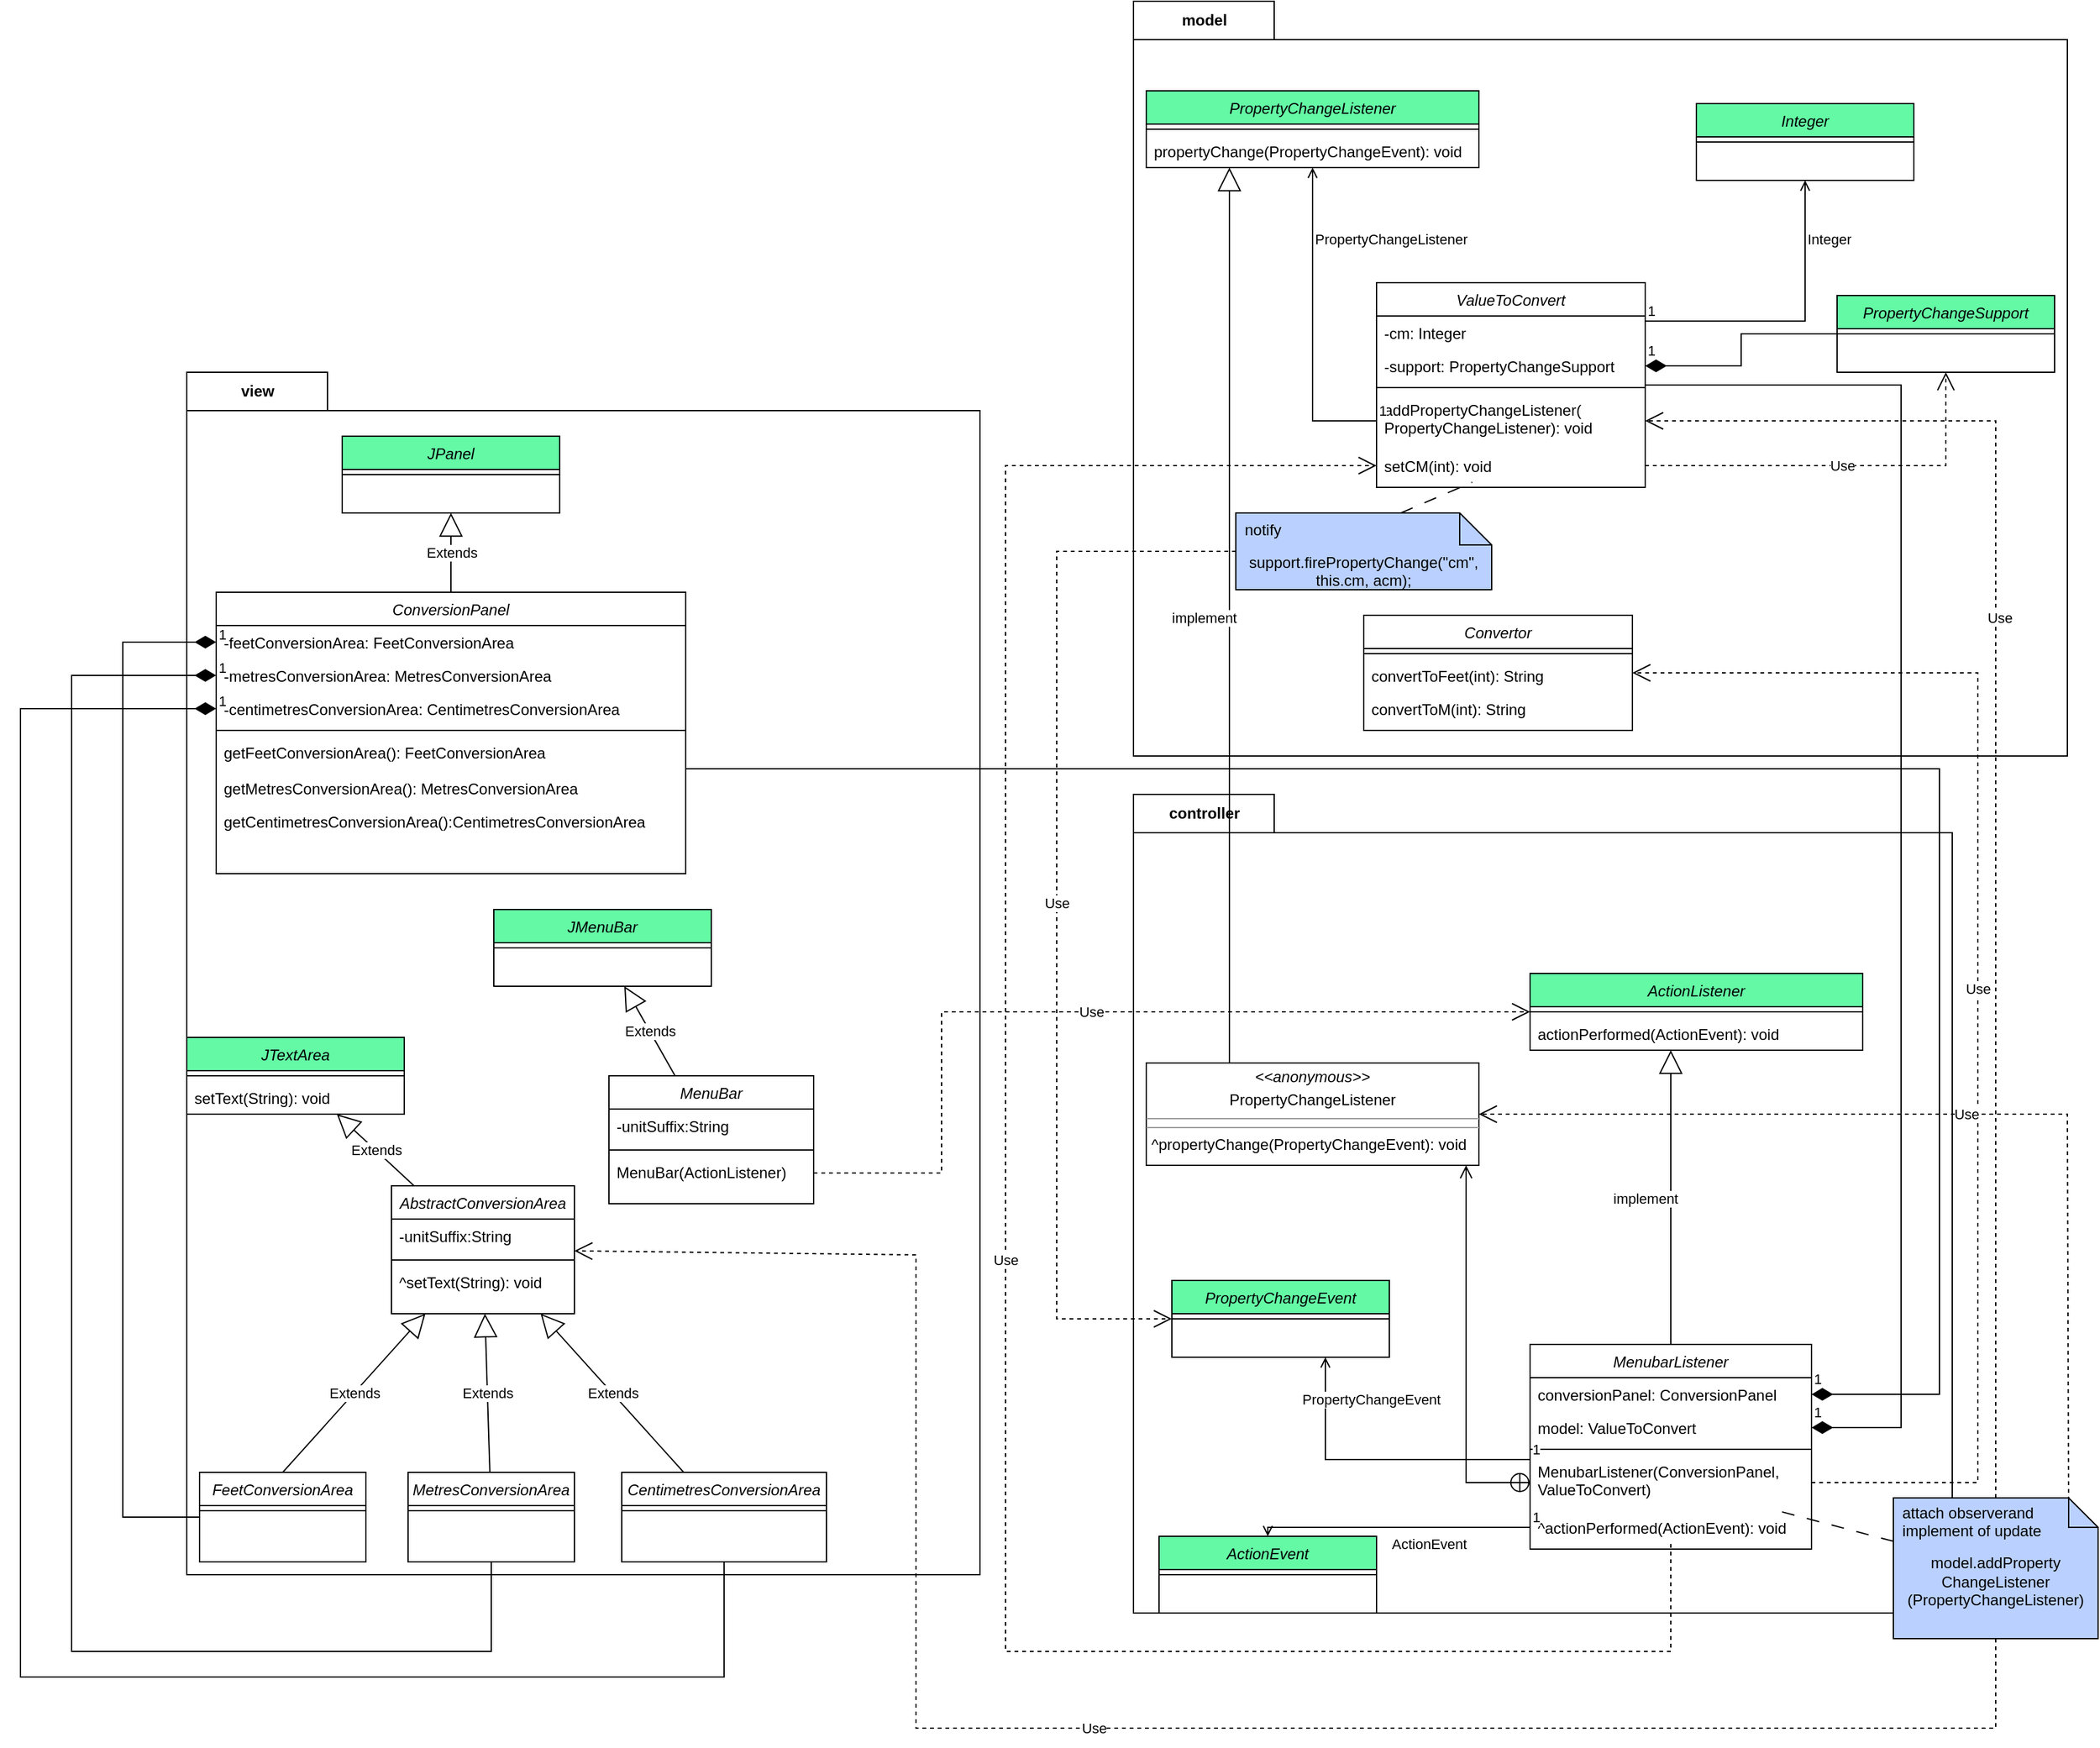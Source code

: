 <mxfile version="15.7.0" type="device"><diagram id="C5RBs43oDa-KdzZeNtuy" name="Page-1"><mxGraphModel dx="2476" dy="1620" grid="1" gridSize="10" guides="1" tooltips="1" connect="1" arrows="1" fold="1" page="1" pageScale="1" pageWidth="827" pageHeight="1169" math="0" shadow="0"><root><mxCell id="WIyWlLk6GJQsqaUBKTNV-0"/><mxCell id="WIyWlLk6GJQsqaUBKTNV-1" parent="WIyWlLk6GJQsqaUBKTNV-0"/><mxCell id="kooswgdBQqadfYtLxxs6-17" value="&lt;div&gt;model&lt;/div&gt;" style="shape=folder;fontStyle=1;tabWidth=110;tabHeight=30;tabPosition=left;html=1;boundedLbl=1;labelInHeader=1;container=1;collapsible=0;recursiveResize=0;" vertex="1" parent="WIyWlLk6GJQsqaUBKTNV-1"><mxGeometry x="-260" y="280" width="730" height="590" as="geometry"/></mxCell><mxCell id="kooswgdBQqadfYtLxxs6-18" value="ValueToConvert" style="swimlane;fontStyle=2;align=center;verticalAlign=top;childLayout=stackLayout;horizontal=1;startSize=26;horizontalStack=0;resizeParent=1;resizeLast=0;collapsible=1;marginBottom=0;rounded=0;shadow=0;strokeWidth=1;" vertex="1" parent="kooswgdBQqadfYtLxxs6-17"><mxGeometry x="190" y="220" width="210" height="160" as="geometry"><mxRectangle x="230" y="140" width="160" height="26" as="alternateBounds"/></mxGeometry></mxCell><mxCell id="kooswgdBQqadfYtLxxs6-19" value="-cm: Integer " style="text;align=left;verticalAlign=top;spacingLeft=4;spacingRight=4;overflow=hidden;rotatable=0;points=[[0,0.5],[1,0.5]];portConstraint=eastwest;" vertex="1" parent="kooswgdBQqadfYtLxxs6-18"><mxGeometry y="26" width="210" height="26" as="geometry"/></mxCell><mxCell id="kooswgdBQqadfYtLxxs6-20" value="-support: PropertyChangeSupport" style="text;align=left;verticalAlign=top;spacingLeft=4;spacingRight=4;overflow=hidden;rotatable=0;points=[[0,0.5],[1,0.5]];portConstraint=eastwest;rounded=0;shadow=0;html=0;" vertex="1" parent="kooswgdBQqadfYtLxxs6-18"><mxGeometry y="52" width="210" height="26" as="geometry"/></mxCell><mxCell id="kooswgdBQqadfYtLxxs6-21" value="" style="line;html=1;strokeWidth=1;align=left;verticalAlign=middle;spacingTop=-1;spacingLeft=3;spacingRight=3;rotatable=0;labelPosition=right;points=[];portConstraint=eastwest;" vertex="1" parent="kooswgdBQqadfYtLxxs6-18"><mxGeometry y="78" width="210" height="8" as="geometry"/></mxCell><mxCell id="kooswgdBQqadfYtLxxs6-22" value="addPropertyChangeListener(&#xA;PropertyChangeListener): void" style="text;align=left;verticalAlign=top;spacingLeft=4;spacingRight=4;overflow=hidden;rotatable=0;points=[[0,0.5],[1,0.5]];portConstraint=eastwest;" vertex="1" parent="kooswgdBQqadfYtLxxs6-18"><mxGeometry y="86" width="210" height="44" as="geometry"/></mxCell><mxCell id="kooswgdBQqadfYtLxxs6-23" value="setCM(int): void" style="text;align=left;verticalAlign=top;spacingLeft=4;spacingRight=4;overflow=hidden;rotatable=0;points=[[0,0.5],[1,0.5]];portConstraint=eastwest;" vertex="1" parent="kooswgdBQqadfYtLxxs6-18"><mxGeometry y="130" width="210" height="26" as="geometry"/></mxCell><mxCell id="kooswgdBQqadfYtLxxs6-24" value="Convertor" style="swimlane;fontStyle=2;align=center;verticalAlign=top;childLayout=stackLayout;horizontal=1;startSize=26;horizontalStack=0;resizeParent=1;resizeLast=0;collapsible=1;marginBottom=0;rounded=0;shadow=0;strokeWidth=1;" vertex="1" parent="kooswgdBQqadfYtLxxs6-17"><mxGeometry x="180" y="480" width="210" height="90" as="geometry"><mxRectangle x="230" y="140" width="160" height="26" as="alternateBounds"/></mxGeometry></mxCell><mxCell id="kooswgdBQqadfYtLxxs6-25" value="" style="line;html=1;strokeWidth=1;align=left;verticalAlign=middle;spacingTop=-1;spacingLeft=3;spacingRight=3;rotatable=0;labelPosition=right;points=[];portConstraint=eastwest;" vertex="1" parent="kooswgdBQqadfYtLxxs6-24"><mxGeometry y="26" width="210" height="8" as="geometry"/></mxCell><mxCell id="kooswgdBQqadfYtLxxs6-26" value="convertToFeet(int): String" style="text;align=left;verticalAlign=top;spacingLeft=4;spacingRight=4;overflow=hidden;rotatable=0;points=[[0,0.5],[1,0.5]];portConstraint=eastwest;" vertex="1" parent="kooswgdBQqadfYtLxxs6-24"><mxGeometry y="34" width="210" height="26" as="geometry"/></mxCell><mxCell id="kooswgdBQqadfYtLxxs6-27" value="convertToM(int): String" style="text;align=left;verticalAlign=top;spacingLeft=4;spacingRight=4;overflow=hidden;rotatable=0;points=[[0,0.5],[1,0.5]];portConstraint=eastwest;" vertex="1" parent="kooswgdBQqadfYtLxxs6-24"><mxGeometry y="60" width="210" height="26" as="geometry"/></mxCell><mxCell id="kooswgdBQqadfYtLxxs6-28" value="PropertyChangeSupport" style="swimlane;fontStyle=2;align=center;verticalAlign=top;childLayout=stackLayout;horizontal=1;startSize=26;horizontalStack=0;resizeParent=1;resizeLast=0;collapsible=1;marginBottom=0;rounded=0;shadow=0;strokeWidth=1;fillColor=#64FAA5;" vertex="1" parent="kooswgdBQqadfYtLxxs6-17"><mxGeometry x="550" y="230" width="170" height="60" as="geometry"><mxRectangle x="230" y="140" width="160" height="26" as="alternateBounds"/></mxGeometry></mxCell><mxCell id="kooswgdBQqadfYtLxxs6-29" value="" style="line;html=1;strokeWidth=1;align=left;verticalAlign=middle;spacingTop=-1;spacingLeft=3;spacingRight=3;rotatable=0;labelPosition=right;points=[];portConstraint=eastwest;" vertex="1" parent="kooswgdBQqadfYtLxxs6-28"><mxGeometry y="26" width="170" height="8" as="geometry"/></mxCell><mxCell id="kooswgdBQqadfYtLxxs6-30" value="1" style="endArrow=none;html=1;endSize=12;startArrow=diamondThin;startSize=14;startFill=1;edgeStyle=orthogonalEdgeStyle;align=left;verticalAlign=bottom;rounded=0;" edge="1" parent="kooswgdBQqadfYtLxxs6-17" source="kooswgdBQqadfYtLxxs6-20" target="kooswgdBQqadfYtLxxs6-28"><mxGeometry x="-1" y="3" relative="1" as="geometry"><mxPoint x="310" y="570" as="sourcePoint"/><mxPoint x="470" y="570" as="targetPoint"/></mxGeometry></mxCell><mxCell id="kooswgdBQqadfYtLxxs6-31" value="PropertyChangeListener" style="swimlane;fontStyle=2;align=center;verticalAlign=top;childLayout=stackLayout;horizontal=1;startSize=26;horizontalStack=0;resizeParent=1;resizeLast=0;collapsible=1;marginBottom=0;rounded=0;shadow=0;strokeWidth=1;fillColor=#64FAA5;" vertex="1" parent="kooswgdBQqadfYtLxxs6-17"><mxGeometry x="10" y="70" width="260" height="60" as="geometry"><mxRectangle x="230" y="140" width="160" height="26" as="alternateBounds"/></mxGeometry></mxCell><mxCell id="kooswgdBQqadfYtLxxs6-32" value="" style="line;html=1;strokeWidth=1;align=left;verticalAlign=middle;spacingTop=-1;spacingLeft=3;spacingRight=3;rotatable=0;labelPosition=right;points=[];portConstraint=eastwest;" vertex="1" parent="kooswgdBQqadfYtLxxs6-31"><mxGeometry y="26" width="260" height="8" as="geometry"/></mxCell><mxCell id="kooswgdBQqadfYtLxxs6-82" value="propertyChange(PropertyChangeEvent): void" style="text;strokeColor=none;fillColor=none;align=left;verticalAlign=top;spacingLeft=4;spacingRight=4;overflow=hidden;rotatable=0;points=[[0,0.5],[1,0.5]];portConstraint=eastwest;" vertex="1" parent="kooswgdBQqadfYtLxxs6-31"><mxGeometry y="34" width="260" height="26" as="geometry"/></mxCell><mxCell id="kooswgdBQqadfYtLxxs6-36" value="PropertyChangeListener" style="endArrow=open;endFill=1;html=1;edgeStyle=orthogonalEdgeStyle;align=left;verticalAlign=top;rounded=0;" edge="1" parent="kooswgdBQqadfYtLxxs6-17" source="kooswgdBQqadfYtLxxs6-22" target="kooswgdBQqadfYtLxxs6-31"><mxGeometry x="0.659" relative="1" as="geometry"><mxPoint x="180" y="285" as="sourcePoint"/><mxPoint x="500" y="330" as="targetPoint"/><mxPoint as="offset"/></mxGeometry></mxCell><mxCell id="kooswgdBQqadfYtLxxs6-37" value="1" style="edgeLabel;resizable=0;html=1;align=left;verticalAlign=bottom;" connectable="0" vertex="1" parent="kooswgdBQqadfYtLxxs6-36"><mxGeometry x="-1" relative="1" as="geometry"/></mxCell><mxCell id="kooswgdBQqadfYtLxxs6-38" value="Integer" style="swimlane;fontStyle=2;align=center;verticalAlign=top;childLayout=stackLayout;horizontal=1;startSize=26;horizontalStack=0;resizeParent=1;resizeLast=0;collapsible=1;marginBottom=0;rounded=0;shadow=0;strokeWidth=1;fillColor=#64FAA5;" vertex="1" parent="kooswgdBQqadfYtLxxs6-17"><mxGeometry x="440" y="80" width="170" height="60" as="geometry"><mxRectangle x="230" y="140" width="160" height="26" as="alternateBounds"/></mxGeometry></mxCell><mxCell id="kooswgdBQqadfYtLxxs6-39" value="" style="line;html=1;strokeWidth=1;align=left;verticalAlign=middle;spacingTop=-1;spacingLeft=3;spacingRight=3;rotatable=0;labelPosition=right;points=[];portConstraint=eastwest;" vertex="1" parent="kooswgdBQqadfYtLxxs6-38"><mxGeometry y="26" width="170" height="8" as="geometry"/></mxCell><mxCell id="kooswgdBQqadfYtLxxs6-40" value="Integer" style="endArrow=open;endFill=1;html=1;edgeStyle=orthogonalEdgeStyle;align=left;verticalAlign=top;rounded=0;" edge="1" parent="kooswgdBQqadfYtLxxs6-17" source="kooswgdBQqadfYtLxxs6-19" target="kooswgdBQqadfYtLxxs6-38"><mxGeometry x="0.718" relative="1" as="geometry"><mxPoint x="70" y="668" as="sourcePoint"/><mxPoint x="-25" y="470" as="targetPoint"/><Array as="points"><mxPoint x="525" y="250"/></Array><mxPoint as="offset"/></mxGeometry></mxCell><mxCell id="kooswgdBQqadfYtLxxs6-41" value="1" style="edgeLabel;resizable=0;html=1;align=left;verticalAlign=bottom;" connectable="0" vertex="1" parent="kooswgdBQqadfYtLxxs6-40"><mxGeometry x="-1" relative="1" as="geometry"/></mxCell><mxCell id="kooswgdBQqadfYtLxxs6-100" value="Use" style="endArrow=open;endSize=12;dashed=1;html=1;rounded=0;" edge="1" parent="kooswgdBQqadfYtLxxs6-17" source="kooswgdBQqadfYtLxxs6-23" target="kooswgdBQqadfYtLxxs6-28"><mxGeometry width="160" relative="1" as="geometry"><mxPoint x="290" y="610" as="sourcePoint"/><mxPoint x="450" y="610" as="targetPoint"/><Array as="points"><mxPoint x="635" y="363"/></Array></mxGeometry></mxCell><mxCell id="kooswgdBQqadfYtLxxs6-108" value="" style="endArrow=none;startArrow=none;endFill=0;startFill=0;endSize=8;html=1;verticalAlign=bottom;dashed=1;labelBackgroundColor=none;dashPattern=10 10;rounded=0;" edge="1" parent="kooswgdBQqadfYtLxxs6-17" source="kooswgdBQqadfYtLxxs6-116" target="kooswgdBQqadfYtLxxs6-23"><mxGeometry width="160" relative="1" as="geometry"><mxPoint x="233" y="398.02" as="sourcePoint"/><mxPoint x="320" y="670" as="targetPoint"/></mxGeometry></mxCell><mxCell id="kooswgdBQqadfYtLxxs6-115" value="support.firePropertyChange(&quot;cm&quot;, this.cm, acm);" style="shape=note2;boundedLbl=1;whiteSpace=wrap;html=1;size=25;verticalAlign=top;align=center;fillColor=#BAD1FF;" vertex="1" parent="kooswgdBQqadfYtLxxs6-17"><mxGeometry x="80" y="400" width="200" height="60" as="geometry"/></mxCell><mxCell id="kooswgdBQqadfYtLxxs6-116" value="notify" style="resizeWidth=1;part=1;strokeColor=none;fillColor=none;align=left;spacingLeft=5;" vertex="1" parent="kooswgdBQqadfYtLxxs6-115"><mxGeometry width="200" height="25" relative="1" as="geometry"/></mxCell><mxCell id="kooswgdBQqadfYtLxxs6-50" value="controller" style="shape=folder;fontStyle=1;tabWidth=110;tabHeight=30;tabPosition=left;html=1;boundedLbl=1;labelInHeader=1;container=1;collapsible=0;recursiveResize=0;" vertex="1" parent="WIyWlLk6GJQsqaUBKTNV-1"><mxGeometry x="-260" y="900" width="640" height="640" as="geometry"/></mxCell><mxCell id="kooswgdBQqadfYtLxxs6-51" value="MenubarListener" style="swimlane;fontStyle=2;align=center;verticalAlign=top;childLayout=stackLayout;horizontal=1;startSize=26;horizontalStack=0;resizeParent=1;resizeLast=0;collapsible=1;marginBottom=0;rounded=0;shadow=0;strokeWidth=1;" vertex="1" parent="kooswgdBQqadfYtLxxs6-50"><mxGeometry x="310" y="430" width="220" height="160" as="geometry"><mxRectangle x="230" y="140" width="160" height="26" as="alternateBounds"/></mxGeometry></mxCell><mxCell id="kooswgdBQqadfYtLxxs6-52" value="conversionPanel: ConversionPanel " style="text;align=left;verticalAlign=top;spacingLeft=4;spacingRight=4;overflow=hidden;rotatable=0;points=[[0,0.5],[1,0.5]];portConstraint=eastwest;" vertex="1" parent="kooswgdBQqadfYtLxxs6-51"><mxGeometry y="26" width="220" height="26" as="geometry"/></mxCell><mxCell id="kooswgdBQqadfYtLxxs6-53" value="model: ValueToConvert" style="text;align=left;verticalAlign=top;spacingLeft=4;spacingRight=4;overflow=hidden;rotatable=0;points=[[0,0.5],[1,0.5]];portConstraint=eastwest;rounded=0;shadow=0;html=0;" vertex="1" parent="kooswgdBQqadfYtLxxs6-51"><mxGeometry y="52" width="220" height="26" as="geometry"/></mxCell><mxCell id="kooswgdBQqadfYtLxxs6-54" value="" style="line;html=1;strokeWidth=1;align=left;verticalAlign=middle;spacingTop=-1;spacingLeft=3;spacingRight=3;rotatable=0;labelPosition=right;points=[];portConstraint=eastwest;" vertex="1" parent="kooswgdBQqadfYtLxxs6-51"><mxGeometry y="78" width="220" height="8" as="geometry"/></mxCell><mxCell id="kooswgdBQqadfYtLxxs6-55" value="MenubarListener(ConversionPanel,&#xA;ValueToConvert)" style="text;align=left;verticalAlign=top;spacingLeft=4;spacingRight=4;overflow=hidden;rotatable=0;points=[[0,0.5],[1,0.5]];portConstraint=eastwest;" vertex="1" parent="kooswgdBQqadfYtLxxs6-51"><mxGeometry y="86" width="220" height="44" as="geometry"/></mxCell><mxCell id="kooswgdBQqadfYtLxxs6-56" value="^actionPerformed(ActionEvent): void" style="text;align=left;verticalAlign=top;spacingLeft=4;spacingRight=4;overflow=hidden;rotatable=0;points=[[0,0.5],[1,0.5]];portConstraint=eastwest;" vertex="1" parent="kooswgdBQqadfYtLxxs6-51"><mxGeometry y="130" width="220" height="26" as="geometry"/></mxCell><mxCell id="kooswgdBQqadfYtLxxs6-80" value="" style="endArrow=open;startArrow=circlePlus;endFill=0;startFill=0;endSize=8;html=1;rounded=0;exitX=0;exitY=0.5;exitDx=0;exitDy=0;edgeStyle=orthogonalEdgeStyle" edge="1" parent="kooswgdBQqadfYtLxxs6-50" source="kooswgdBQqadfYtLxxs6-55" target="kooswgdBQqadfYtLxxs6-81"><mxGeometry width="160" relative="1" as="geometry"><mxPoint x="220" y="240" as="sourcePoint"/><mxPoint x="380" y="240" as="targetPoint"/><Array as="points"><mxPoint x="260" y="538"/></Array></mxGeometry></mxCell><mxCell id="kooswgdBQqadfYtLxxs6-81" value="&lt;p style=&quot;margin: 0px ; margin-top: 4px ; text-align: center&quot;&gt;&lt;i&gt;&amp;lt;&amp;lt;anonymous&amp;gt;&amp;gt;&lt;/i&gt;&lt;br&gt;&lt;/p&gt;&lt;p style=&quot;margin: 0px ; margin-top: 4px ; text-align: center&quot;&gt;PropertyChangeListener&lt;/p&gt;&lt;hr size=&quot;1&quot;&gt;&lt;hr size=&quot;1&quot;&gt;&lt;p style=&quot;margin: 0px ; margin-left: 4px&quot;&gt;^propertyChange(PropertyChangeEvent): void&lt;br&gt;&lt;/p&gt;" style="verticalAlign=top;align=left;overflow=fill;fontSize=12;fontFamily=Helvetica;html=1;fillColor=#FFFFFF;" vertex="1" parent="kooswgdBQqadfYtLxxs6-50"><mxGeometry x="10" y="210" width="260" height="80" as="geometry"/></mxCell><mxCell id="kooswgdBQqadfYtLxxs6-84" value="ActionListener" style="swimlane;fontStyle=2;align=center;verticalAlign=top;childLayout=stackLayout;horizontal=1;startSize=26;horizontalStack=0;resizeParent=1;resizeLast=0;collapsible=1;marginBottom=0;rounded=0;shadow=0;strokeWidth=1;fillColor=#64FAA5;" vertex="1" parent="kooswgdBQqadfYtLxxs6-50"><mxGeometry x="310" y="140" width="260" height="60" as="geometry"><mxRectangle x="230" y="140" width="160" height="26" as="alternateBounds"/></mxGeometry></mxCell><mxCell id="kooswgdBQqadfYtLxxs6-85" value="" style="line;html=1;strokeWidth=1;align=left;verticalAlign=middle;spacingTop=-1;spacingLeft=3;spacingRight=3;rotatable=0;labelPosition=right;points=[];portConstraint=eastwest;" vertex="1" parent="kooswgdBQqadfYtLxxs6-84"><mxGeometry y="26" width="260" height="8" as="geometry"/></mxCell><mxCell id="kooswgdBQqadfYtLxxs6-86" value="actionPerformed(ActionEvent): void" style="text;strokeColor=none;fillColor=none;align=left;verticalAlign=top;spacingLeft=4;spacingRight=4;overflow=hidden;rotatable=0;points=[[0,0.5],[1,0.5]];portConstraint=eastwest;" vertex="1" parent="kooswgdBQqadfYtLxxs6-84"><mxGeometry y="34" width="260" height="26" as="geometry"/></mxCell><mxCell id="kooswgdBQqadfYtLxxs6-87" value="implement" style="endArrow=block;endSize=16;endFill=0;html=1;rounded=0;edgeStyle=orthogonalEdgeStyle;" edge="1" parent="kooswgdBQqadfYtLxxs6-50" source="kooswgdBQqadfYtLxxs6-51" target="kooswgdBQqadfYtLxxs6-84"><mxGeometry x="-0.005" y="20" width="160" relative="1" as="geometry"><mxPoint x="165" y="220" as="sourcePoint"/><mxPoint x="165" y="-470" as="targetPoint"/><Array as="points"><mxPoint x="420" y="350"/><mxPoint x="420" y="350"/></Array><mxPoint as="offset"/></mxGeometry></mxCell><mxCell id="kooswgdBQqadfYtLxxs6-88" value="PropertyChangeEvent" style="swimlane;fontStyle=2;align=center;verticalAlign=top;childLayout=stackLayout;horizontal=1;startSize=26;horizontalStack=0;resizeParent=1;resizeLast=0;collapsible=1;marginBottom=0;rounded=0;shadow=0;strokeWidth=1;fillColor=#64FAA5;" vertex="1" parent="kooswgdBQqadfYtLxxs6-50"><mxGeometry x="30" y="380" width="170" height="60" as="geometry"><mxRectangle x="230" y="140" width="160" height="26" as="alternateBounds"/></mxGeometry></mxCell><mxCell id="kooswgdBQqadfYtLxxs6-89" value="" style="line;html=1;strokeWidth=1;align=left;verticalAlign=middle;spacingTop=-1;spacingLeft=3;spacingRight=3;rotatable=0;labelPosition=right;points=[];portConstraint=eastwest;" vertex="1" parent="kooswgdBQqadfYtLxxs6-88"><mxGeometry y="26" width="170" height="8" as="geometry"/></mxCell><mxCell id="kooswgdBQqadfYtLxxs6-90" value="ActionEvent" style="swimlane;fontStyle=2;align=center;verticalAlign=top;childLayout=stackLayout;horizontal=1;startSize=26;horizontalStack=0;resizeParent=1;resizeLast=0;collapsible=1;marginBottom=0;rounded=0;shadow=0;strokeWidth=1;fillColor=#64FAA5;" vertex="1" parent="kooswgdBQqadfYtLxxs6-50"><mxGeometry x="20" y="580" width="170" height="60" as="geometry"><mxRectangle x="230" y="140" width="160" height="26" as="alternateBounds"/></mxGeometry></mxCell><mxCell id="kooswgdBQqadfYtLxxs6-91" value="" style="line;html=1;strokeWidth=1;align=left;verticalAlign=middle;spacingTop=-1;spacingLeft=3;spacingRight=3;rotatable=0;labelPosition=right;points=[];portConstraint=eastwest;" vertex="1" parent="kooswgdBQqadfYtLxxs6-90"><mxGeometry y="26" width="170" height="8" as="geometry"/></mxCell><mxCell id="kooswgdBQqadfYtLxxs6-92" value="PropertyChangeEvent" style="endArrow=open;endFill=1;html=1;edgeStyle=orthogonalEdgeStyle;align=left;verticalAlign=top;rounded=0;" edge="1" parent="kooswgdBQqadfYtLxxs6-50" source="kooswgdBQqadfYtLxxs6-55" target="kooswgdBQqadfYtLxxs6-88"><mxGeometry x="0.833" y="20" relative="1" as="geometry"><mxPoint x="260" y="420" as="sourcePoint"/><mxPoint x="385" y="310" as="targetPoint"/><Array as="points"><mxPoint x="150" y="520"/></Array><mxPoint as="offset"/></mxGeometry></mxCell><mxCell id="kooswgdBQqadfYtLxxs6-93" value="1" style="edgeLabel;resizable=0;html=1;align=left;verticalAlign=bottom;" connectable="0" vertex="1" parent="kooswgdBQqadfYtLxxs6-92"><mxGeometry x="-1" relative="1" as="geometry"/></mxCell><mxCell id="kooswgdBQqadfYtLxxs6-97" value="ActionEvent" style="endArrow=open;endFill=1;html=1;edgeStyle=orthogonalEdgeStyle;align=left;verticalAlign=top;rounded=0;" edge="1" parent="kooswgdBQqadfYtLxxs6-50" source="kooswgdBQqadfYtLxxs6-56" target="kooswgdBQqadfYtLxxs6-90"><mxGeometry x="0.038" relative="1" as="geometry"><mxPoint x="-20" y="1420" as="sourcePoint"/><mxPoint x="-180" y="1340" as="targetPoint"/><Array as="points"><mxPoint x="200" y="573"/><mxPoint x="200" y="573"/></Array><mxPoint as="offset"/></mxGeometry></mxCell><mxCell id="kooswgdBQqadfYtLxxs6-98" value="1" style="edgeLabel;resizable=0;html=1;align=left;verticalAlign=bottom;" connectable="0" vertex="1" parent="kooswgdBQqadfYtLxxs6-97"><mxGeometry x="-1" relative="1" as="geometry"/></mxCell><mxCell id="kooswgdBQqadfYtLxxs6-78" value="1" style="endArrow=none;html=1;endSize=12;startArrow=diamondThin;startSize=14;startFill=1;edgeStyle=orthogonalEdgeStyle;align=left;verticalAlign=bottom;rounded=0;" edge="1" parent="WIyWlLk6GJQsqaUBKTNV-1" source="kooswgdBQqadfYtLxxs6-53" target="kooswgdBQqadfYtLxxs6-18"><mxGeometry x="-1" y="3" relative="1" as="geometry"><mxPoint x="-110" y="855" as="sourcePoint"/><mxPoint x="40" y="855" as="targetPoint"/><Array as="points"><mxPoint x="340" y="1395"/><mxPoint x="340" y="580"/></Array></mxGeometry></mxCell><mxCell id="kooswgdBQqadfYtLxxs6-83" value="implement" style="endArrow=block;endSize=16;endFill=0;html=1;rounded=0;edgeStyle=orthogonalEdgeStyle;entryX=0.25;entryY=1;entryDx=0;entryDy=0;" edge="1" parent="WIyWlLk6GJQsqaUBKTNV-1" source="kooswgdBQqadfYtLxxs6-81" target="kooswgdBQqadfYtLxxs6-31"><mxGeometry x="-0.005" y="20" width="160" relative="1" as="geometry"><mxPoint x="-80" y="1110" as="sourcePoint"/><mxPoint x="80" y="1110" as="targetPoint"/><Array as="points"><mxPoint x="-185" y="920"/><mxPoint x="-185" y="920"/></Array><mxPoint as="offset"/></mxGeometry></mxCell><mxCell id="kooswgdBQqadfYtLxxs6-99" value="Use" style="endArrow=open;endSize=12;dashed=1;html=1;rounded=0;" edge="1" parent="WIyWlLk6GJQsqaUBKTNV-1" source="kooswgdBQqadfYtLxxs6-118" target="kooswgdBQqadfYtLxxs6-22"><mxGeometry x="0.233" y="-3" width="160" relative="1" as="geometry"><mxPoint x="414" y="1450" as="sourcePoint"/><mxPoint x="-20" y="1250" as="targetPoint"/><Array as="points"><mxPoint x="414" y="1410"/><mxPoint x="414" y="608"/></Array><mxPoint as="offset"/></mxGeometry></mxCell><mxCell id="kooswgdBQqadfYtLxxs6-101" value="Use" style="endArrow=open;endSize=12;dashed=1;html=1;rounded=0;" edge="1" parent="WIyWlLk6GJQsqaUBKTNV-1" source="kooswgdBQqadfYtLxxs6-55" target="kooswgdBQqadfYtLxxs6-24"><mxGeometry width="160" relative="1" as="geometry"><mxPoint x="30" y="950" as="sourcePoint"/><mxPoint x="190" y="950" as="targetPoint"/><Array as="points"><mxPoint x="400" y="1438"/><mxPoint x="400" y="1120"/><mxPoint x="400" y="805"/></Array></mxGeometry></mxCell><mxCell id="kooswgdBQqadfYtLxxs6-109" value="Use" style="endArrow=open;endSize=12;dashed=1;html=1;rounded=0;" edge="1" parent="WIyWlLk6GJQsqaUBKTNV-1" source="kooswgdBQqadfYtLxxs6-115" target="kooswgdBQqadfYtLxxs6-88"><mxGeometry width="160" relative="1" as="geometry"><mxPoint x="-180" y="710" as="sourcePoint"/><mxPoint x="60" y="950" as="targetPoint"/><Array as="points"><mxPoint x="-320" y="710"/><mxPoint x="-320" y="1310"/></Array></mxGeometry></mxCell><mxCell id="kooswgdBQqadfYtLxxs6-113" value="" style="endArrow=none;startArrow=none;endFill=0;startFill=0;endSize=8;html=1;verticalAlign=bottom;dashed=1;labelBackgroundColor=none;dashPattern=10 10;rounded=0;" edge="1" parent="WIyWlLk6GJQsqaUBKTNV-1" source="kooswgdBQqadfYtLxxs6-118" target="kooswgdBQqadfYtLxxs6-55"><mxGeometry x="-0.374" y="-17" width="160" relative="1" as="geometry"><mxPoint x="334" y="1482.222" as="sourcePoint"/><mxPoint x="180" y="1210" as="targetPoint"/><mxPoint as="offset"/></mxGeometry></mxCell><mxCell id="kooswgdBQqadfYtLxxs6-114" value="Use" style="endArrow=open;endSize=12;dashed=1;html=1;rounded=0;exitX=0.856;exitY=0.04;exitDx=0;exitDy=0;exitPerimeter=0;" edge="1" parent="WIyWlLk6GJQsqaUBKTNV-1" source="kooswgdBQqadfYtLxxs6-119" target="kooswgdBQqadfYtLxxs6-81"><mxGeometry width="160" relative="1" as="geometry"><mxPoint x="469" y="1450" as="sourcePoint"/><mxPoint x="180" y="1210" as="targetPoint"/><Array as="points"><mxPoint x="470" y="1150"/></Array></mxGeometry></mxCell><mxCell id="kooswgdBQqadfYtLxxs6-118" value="&lt;div&gt;&lt;br&gt;&lt;/div&gt;&lt;div&gt;model.addProperty&lt;/div&gt;&lt;div&gt;ChangeListener&lt;/div&gt;(PropertyChangeListener)" style="shape=note2;boundedLbl=1;whiteSpace=wrap;html=1;size=23;verticalAlign=top;align=center;fillColor=#BAD1FF;" vertex="1" parent="WIyWlLk6GJQsqaUBKTNV-1"><mxGeometry x="334" y="1450" width="160" height="110" as="geometry"/></mxCell><mxCell id="kooswgdBQqadfYtLxxs6-119" value="attach observerand &#xA;implement of update&#xA;" style="resizeWidth=1;part=1;strokeColor=none;fillColor=none;align=left;spacingLeft=5;" vertex="1" parent="kooswgdBQqadfYtLxxs6-118"><mxGeometry width="160" height="50" relative="1" as="geometry"/></mxCell><mxCell id="kooswgdBQqadfYtLxxs6-124" value="&lt;div&gt;view&lt;/div&gt;" style="shape=folder;fontStyle=1;tabWidth=110;tabHeight=30;tabPosition=left;html=1;boundedLbl=1;labelInHeader=1;container=1;collapsible=0;recursiveResize=0;fillColor=#FFFFFF;" vertex="1" parent="WIyWlLk6GJQsqaUBKTNV-1"><mxGeometry x="-1000" y="570" width="620" height="940" as="geometry"/></mxCell><mxCell id="kooswgdBQqadfYtLxxs6-126" value="ConversionPanel" style="swimlane;fontStyle=2;align=center;verticalAlign=top;childLayout=stackLayout;horizontal=1;startSize=26;horizontalStack=0;resizeParent=1;resizeLast=0;collapsible=1;marginBottom=0;rounded=0;shadow=0;strokeWidth=1;" vertex="1" parent="kooswgdBQqadfYtLxxs6-124"><mxGeometry x="23" y="172" width="367" height="220" as="geometry"><mxRectangle x="230" y="140" width="160" height="26" as="alternateBounds"/></mxGeometry></mxCell><mxCell id="kooswgdBQqadfYtLxxs6-127" value="-feetConversionArea: FeetConversionArea " style="text;align=left;verticalAlign=top;spacingLeft=4;spacingRight=4;overflow=hidden;rotatable=0;points=[[0,0.5],[1,0.5]];portConstraint=eastwest;" vertex="1" parent="kooswgdBQqadfYtLxxs6-126"><mxGeometry y="26" width="367" height="26" as="geometry"/></mxCell><mxCell id="kooswgdBQqadfYtLxxs6-128" value="-metresConversionArea: MetresConversionArea" style="text;align=left;verticalAlign=top;spacingLeft=4;spacingRight=4;overflow=hidden;rotatable=0;points=[[0,0.5],[1,0.5]];portConstraint=eastwest;rounded=0;shadow=0;html=0;" vertex="1" parent="kooswgdBQqadfYtLxxs6-126"><mxGeometry y="52" width="367" height="26" as="geometry"/></mxCell><mxCell id="kooswgdBQqadfYtLxxs6-132" value="-centimetresConversionArea: CentimetresConversionArea" style="text;align=left;verticalAlign=top;spacingLeft=4;spacingRight=4;overflow=hidden;rotatable=0;points=[[0,0.5],[1,0.5]];portConstraint=eastwest;rounded=0;shadow=0;html=0;" vertex="1" parent="kooswgdBQqadfYtLxxs6-126"><mxGeometry y="78" width="367" height="26" as="geometry"/></mxCell><mxCell id="kooswgdBQqadfYtLxxs6-129" value="" style="line;html=1;strokeWidth=1;align=left;verticalAlign=middle;spacingTop=-1;spacingLeft=3;spacingRight=3;rotatable=0;labelPosition=right;points=[];portConstraint=eastwest;" vertex="1" parent="kooswgdBQqadfYtLxxs6-126"><mxGeometry y="104" width="367" height="8" as="geometry"/></mxCell><mxCell id="kooswgdBQqadfYtLxxs6-130" value="getFeetConversionArea(): FeetConversionArea" style="text;align=left;verticalAlign=top;spacingLeft=4;spacingRight=4;overflow=hidden;rotatable=0;points=[[0,0.5],[1,0.5]];portConstraint=eastwest;" vertex="1" parent="kooswgdBQqadfYtLxxs6-126"><mxGeometry y="112" width="367" height="28" as="geometry"/></mxCell><mxCell id="kooswgdBQqadfYtLxxs6-131" value="getMetresConversionArea(): MetresConversionArea" style="text;align=left;verticalAlign=top;spacingLeft=4;spacingRight=4;overflow=hidden;rotatable=0;points=[[0,0.5],[1,0.5]];portConstraint=eastwest;" vertex="1" parent="kooswgdBQqadfYtLxxs6-126"><mxGeometry y="140" width="367" height="26" as="geometry"/></mxCell><mxCell id="kooswgdBQqadfYtLxxs6-133" value="getCentimetresConversionArea():CentimetresConversionArea" style="text;align=left;verticalAlign=top;spacingLeft=4;spacingRight=4;overflow=hidden;rotatable=0;points=[[0,0.5],[1,0.5]];portConstraint=eastwest;" vertex="1" parent="kooswgdBQqadfYtLxxs6-126"><mxGeometry y="166" width="367" height="26" as="geometry"/></mxCell><mxCell id="kooswgdBQqadfYtLxxs6-134" value="JPanel" style="swimlane;fontStyle=2;align=center;verticalAlign=top;childLayout=stackLayout;horizontal=1;startSize=26;horizontalStack=0;resizeParent=1;resizeLast=0;collapsible=1;marginBottom=0;rounded=0;shadow=0;strokeWidth=1;fillColor=#64FAA5;" vertex="1" parent="kooswgdBQqadfYtLxxs6-124"><mxGeometry x="121.5" y="50" width="170" height="60" as="geometry"><mxRectangle x="230" y="140" width="160" height="26" as="alternateBounds"/></mxGeometry></mxCell><mxCell id="kooswgdBQqadfYtLxxs6-135" value="" style="line;html=1;strokeWidth=1;align=left;verticalAlign=middle;spacingTop=-1;spacingLeft=3;spacingRight=3;rotatable=0;labelPosition=right;points=[];portConstraint=eastwest;" vertex="1" parent="kooswgdBQqadfYtLxxs6-134"><mxGeometry y="26" width="170" height="8" as="geometry"/></mxCell><mxCell id="kooswgdBQqadfYtLxxs6-136" value="Extends" style="endArrow=block;endSize=16;endFill=0;html=1;rounded=0;" edge="1" parent="kooswgdBQqadfYtLxxs6-124" source="kooswgdBQqadfYtLxxs6-126" target="kooswgdBQqadfYtLxxs6-134"><mxGeometry width="160" relative="1" as="geometry"><mxPoint x="290" y="430" as="sourcePoint"/><mxPoint x="450" y="430" as="targetPoint"/></mxGeometry></mxCell><mxCell id="kooswgdBQqadfYtLxxs6-167" value="Extends" style="endArrow=block;endSize=16;endFill=0;html=1;rounded=0;exitX=0.5;exitY=0;exitDx=0;exitDy=0;" edge="1" parent="kooswgdBQqadfYtLxxs6-124" source="kooswgdBQqadfYtLxxs6-178" target="kooswgdBQqadfYtLxxs6-174"><mxGeometry width="160" relative="1" as="geometry"><mxPoint x="117.5" y="660" as="sourcePoint"/><mxPoint x="214.714" y="560" as="targetPoint"/></mxGeometry></mxCell><mxCell id="kooswgdBQqadfYtLxxs6-178" value="FeetConversionArea" style="swimlane;fontStyle=2;align=center;verticalAlign=top;childLayout=stackLayout;horizontal=1;startSize=26;horizontalStack=0;resizeParent=1;resizeLast=0;collapsible=1;marginBottom=0;rounded=0;shadow=0;strokeWidth=1;" vertex="1" parent="kooswgdBQqadfYtLxxs6-124"><mxGeometry x="10" y="860" width="130" height="70" as="geometry"><mxRectangle x="230" y="140" width="160" height="26" as="alternateBounds"/></mxGeometry></mxCell><mxCell id="kooswgdBQqadfYtLxxs6-179" value="" style="line;html=1;strokeWidth=1;align=left;verticalAlign=middle;spacingTop=-1;spacingLeft=3;spacingRight=3;rotatable=0;labelPosition=right;points=[];portConstraint=eastwest;" vertex="1" parent="kooswgdBQqadfYtLxxs6-178"><mxGeometry y="26" width="130" height="8" as="geometry"/></mxCell><mxCell id="kooswgdBQqadfYtLxxs6-180" value="MetresConversionArea" style="swimlane;fontStyle=2;align=center;verticalAlign=top;childLayout=stackLayout;horizontal=1;startSize=26;horizontalStack=0;resizeParent=1;resizeLast=0;collapsible=1;marginBottom=0;rounded=0;shadow=0;strokeWidth=1;" vertex="1" parent="kooswgdBQqadfYtLxxs6-124"><mxGeometry x="173" y="860" width="130" height="70" as="geometry"><mxRectangle x="230" y="140" width="160" height="26" as="alternateBounds"/></mxGeometry></mxCell><mxCell id="kooswgdBQqadfYtLxxs6-181" value="" style="line;html=1;strokeWidth=1;align=left;verticalAlign=middle;spacingTop=-1;spacingLeft=3;spacingRight=3;rotatable=0;labelPosition=right;points=[];portConstraint=eastwest;" vertex="1" parent="kooswgdBQqadfYtLxxs6-180"><mxGeometry y="26" width="130" height="8" as="geometry"/></mxCell><mxCell id="kooswgdBQqadfYtLxxs6-182" value="CentimetresConversionArea" style="swimlane;fontStyle=2;align=center;verticalAlign=top;childLayout=stackLayout;horizontal=1;startSize=26;horizontalStack=0;resizeParent=1;resizeLast=0;collapsible=1;marginBottom=0;rounded=0;shadow=0;strokeWidth=1;" vertex="1" parent="kooswgdBQqadfYtLxxs6-124"><mxGeometry x="340" y="860" width="160" height="70" as="geometry"><mxRectangle x="230" y="140" width="160" height="26" as="alternateBounds"/></mxGeometry></mxCell><mxCell id="kooswgdBQqadfYtLxxs6-183" value="" style="line;html=1;strokeWidth=1;align=left;verticalAlign=middle;spacingTop=-1;spacingLeft=3;spacingRight=3;rotatable=0;labelPosition=right;points=[];portConstraint=eastwest;" vertex="1" parent="kooswgdBQqadfYtLxxs6-182"><mxGeometry y="26" width="160" height="8" as="geometry"/></mxCell><mxCell id="kooswgdBQqadfYtLxxs6-184" value="Extends" style="endArrow=block;endSize=16;endFill=0;html=1;rounded=0;" edge="1" source="kooswgdBQqadfYtLxxs6-182" target="kooswgdBQqadfYtLxxs6-174" parent="kooswgdBQqadfYtLxxs6-124"><mxGeometry width="160" relative="1" as="geometry"><mxPoint x="1370" y="80" as="sourcePoint"/><mxPoint x="1370" y="-20" as="targetPoint"/></mxGeometry></mxCell><mxCell id="kooswgdBQqadfYtLxxs6-185" value="Extends" style="endArrow=block;endSize=16;endFill=0;html=1;rounded=0;" edge="1" source="kooswgdBQqadfYtLxxs6-180" target="kooswgdBQqadfYtLxxs6-174" parent="kooswgdBQqadfYtLxxs6-124"><mxGeometry width="160" relative="1" as="geometry"><mxPoint x="1197.83" y="110" as="sourcePoint"/><mxPoint x="1278.163" y="10" as="targetPoint"/></mxGeometry></mxCell><mxCell id="kooswgdBQqadfYtLxxs6-174" value="AbstractConversionArea" style="swimlane;fontStyle=2;align=center;verticalAlign=top;childLayout=stackLayout;horizontal=1;startSize=26;horizontalStack=0;resizeParent=1;resizeLast=0;collapsible=1;marginBottom=0;rounded=0;shadow=0;strokeWidth=1;" vertex="1" parent="kooswgdBQqadfYtLxxs6-124"><mxGeometry x="160" y="636" width="143" height="100" as="geometry"><mxRectangle x="230" y="140" width="160" height="26" as="alternateBounds"/></mxGeometry></mxCell><mxCell id="kooswgdBQqadfYtLxxs6-175" value="-unitSuffix:String" style="text;align=left;verticalAlign=top;spacingLeft=4;spacingRight=4;overflow=hidden;rotatable=0;points=[[0,0.5],[1,0.5]];portConstraint=eastwest;" vertex="1" parent="kooswgdBQqadfYtLxxs6-174"><mxGeometry y="26" width="143" height="28" as="geometry"/></mxCell><mxCell id="kooswgdBQqadfYtLxxs6-176" value="" style="line;html=1;strokeWidth=1;align=left;verticalAlign=middle;spacingTop=-1;spacingLeft=3;spacingRight=3;rotatable=0;labelPosition=right;points=[];portConstraint=eastwest;" vertex="1" parent="kooswgdBQqadfYtLxxs6-174"><mxGeometry y="54" width="143" height="8" as="geometry"/></mxCell><mxCell id="kooswgdBQqadfYtLxxs6-177" value="^setText(String): void" style="text;align=left;verticalAlign=top;spacingLeft=4;spacingRight=4;overflow=hidden;rotatable=0;points=[[0,0.5],[1,0.5]];portConstraint=eastwest;" vertex="1" parent="kooswgdBQqadfYtLxxs6-174"><mxGeometry y="62" width="143" height="28" as="geometry"/></mxCell><mxCell id="kooswgdBQqadfYtLxxs6-187" value="JTextArea" style="swimlane;fontStyle=2;align=center;verticalAlign=top;childLayout=stackLayout;horizontal=1;startSize=26;horizontalStack=0;resizeParent=1;resizeLast=0;collapsible=1;marginBottom=0;rounded=0;shadow=0;strokeWidth=1;fillColor=#64FAA5;" vertex="1" parent="kooswgdBQqadfYtLxxs6-124"><mxGeometry y="520" width="170" height="60" as="geometry"><mxRectangle x="230" y="140" width="160" height="26" as="alternateBounds"/></mxGeometry></mxCell><mxCell id="kooswgdBQqadfYtLxxs6-188" value="" style="line;html=1;strokeWidth=1;align=left;verticalAlign=middle;spacingTop=-1;spacingLeft=3;spacingRight=3;rotatable=0;labelPosition=right;points=[];portConstraint=eastwest;" vertex="1" parent="kooswgdBQqadfYtLxxs6-187"><mxGeometry y="26" width="170" height="8" as="geometry"/></mxCell><mxCell id="kooswgdBQqadfYtLxxs6-190" value="setText(String): void" style="text;strokeColor=none;fillColor=none;align=left;verticalAlign=top;spacingLeft=4;spacingRight=4;overflow=hidden;rotatable=0;points=[[0,0.5],[1,0.5]];portConstraint=eastwest;" vertex="1" parent="kooswgdBQqadfYtLxxs6-187"><mxGeometry y="34" width="170" height="26" as="geometry"/></mxCell><mxCell id="kooswgdBQqadfYtLxxs6-189" value="Extends" style="endArrow=block;endSize=16;endFill=0;html=1;rounded=0;" edge="1" parent="kooswgdBQqadfYtLxxs6-124" source="kooswgdBQqadfYtLxxs6-174" target="kooswgdBQqadfYtLxxs6-187"><mxGeometry width="160" relative="1" as="geometry"><mxPoint x="230" y="600" as="sourcePoint"/><mxPoint x="390" y="600" as="targetPoint"/></mxGeometry></mxCell><mxCell id="kooswgdBQqadfYtLxxs6-191" value="MenuBar" style="swimlane;fontStyle=2;align=center;verticalAlign=top;childLayout=stackLayout;horizontal=1;startSize=26;horizontalStack=0;resizeParent=1;resizeLast=0;collapsible=1;marginBottom=0;rounded=0;shadow=0;strokeWidth=1;" vertex="1" parent="kooswgdBQqadfYtLxxs6-124"><mxGeometry x="330" y="550" width="160" height="100" as="geometry"><mxRectangle x="230" y="140" width="160" height="26" as="alternateBounds"/></mxGeometry></mxCell><mxCell id="kooswgdBQqadfYtLxxs6-192" value="-unitSuffix:String" style="text;align=left;verticalAlign=top;spacingLeft=4;spacingRight=4;overflow=hidden;rotatable=0;points=[[0,0.5],[1,0.5]];portConstraint=eastwest;" vertex="1" parent="kooswgdBQqadfYtLxxs6-191"><mxGeometry y="26" width="160" height="28" as="geometry"/></mxCell><mxCell id="kooswgdBQqadfYtLxxs6-193" value="" style="line;html=1;strokeWidth=1;align=left;verticalAlign=middle;spacingTop=-1;spacingLeft=3;spacingRight=3;rotatable=0;labelPosition=right;points=[];portConstraint=eastwest;" vertex="1" parent="kooswgdBQqadfYtLxxs6-191"><mxGeometry y="54" width="160" height="8" as="geometry"/></mxCell><mxCell id="kooswgdBQqadfYtLxxs6-194" value="MenuBar(ActionListener)" style="text;align=left;verticalAlign=top;spacingLeft=4;spacingRight=4;overflow=hidden;rotatable=0;points=[[0,0.5],[1,0.5]];portConstraint=eastwest;" vertex="1" parent="kooswgdBQqadfYtLxxs6-191"><mxGeometry y="62" width="160" height="28" as="geometry"/></mxCell><mxCell id="kooswgdBQqadfYtLxxs6-195" value="JMenuBar" style="swimlane;fontStyle=2;align=center;verticalAlign=top;childLayout=stackLayout;horizontal=1;startSize=26;horizontalStack=0;resizeParent=1;resizeLast=0;collapsible=1;marginBottom=0;rounded=0;shadow=0;strokeWidth=1;fillColor=#64FAA5;" vertex="1" parent="kooswgdBQqadfYtLxxs6-124"><mxGeometry x="240" y="420" width="170" height="60" as="geometry"><mxRectangle x="230" y="140" width="160" height="26" as="alternateBounds"/></mxGeometry></mxCell><mxCell id="kooswgdBQqadfYtLxxs6-196" value="" style="line;html=1;strokeWidth=1;align=left;verticalAlign=middle;spacingTop=-1;spacingLeft=3;spacingRight=3;rotatable=0;labelPosition=right;points=[];portConstraint=eastwest;" vertex="1" parent="kooswgdBQqadfYtLxxs6-195"><mxGeometry y="26" width="170" height="8" as="geometry"/></mxCell><mxCell id="kooswgdBQqadfYtLxxs6-198" value="Extends" style="endArrow=block;endSize=16;endFill=0;html=1;rounded=0;" edge="1" parent="kooswgdBQqadfYtLxxs6-124" source="kooswgdBQqadfYtLxxs6-191" target="kooswgdBQqadfYtLxxs6-195"><mxGeometry width="160" relative="1" as="geometry"><mxPoint x="410.0" y="550" as="sourcePoint"/><mxPoint x="349.676" y="494" as="targetPoint"/></mxGeometry></mxCell><mxCell id="kooswgdBQqadfYtLxxs6-203" value="1" style="endArrow=none;html=1;endSize=12;startArrow=diamondThin;startSize=14;startFill=1;edgeStyle=orthogonalEdgeStyle;align=left;verticalAlign=bottom;rounded=0;" edge="1" parent="kooswgdBQqadfYtLxxs6-124" source="kooswgdBQqadfYtLxxs6-127" target="kooswgdBQqadfYtLxxs6-178"><mxGeometry x="-1" y="3" relative="1" as="geometry"><mxPoint x="80" y="600" as="sourcePoint"/><mxPoint x="240" y="600" as="targetPoint"/><Array as="points"><mxPoint x="-50" y="211"/><mxPoint x="-50" y="895"/></Array></mxGeometry></mxCell><mxCell id="kooswgdBQqadfYtLxxs6-205" value="1" style="endArrow=none;html=1;endSize=12;startArrow=diamondThin;startSize=14;startFill=1;edgeStyle=orthogonalEdgeStyle;align=left;verticalAlign=bottom;rounded=0;" edge="1" parent="kooswgdBQqadfYtLxxs6-124" source="kooswgdBQqadfYtLxxs6-128" target="kooswgdBQqadfYtLxxs6-180"><mxGeometry x="-1" y="3" relative="1" as="geometry"><mxPoint x="160" y="660" as="sourcePoint"/><mxPoint x="320" y="660" as="targetPoint"/><Array as="points"><mxPoint x="-90" y="237"/><mxPoint x="-90" y="1000"/><mxPoint x="238" y="1000"/></Array></mxGeometry></mxCell><mxCell id="kooswgdBQqadfYtLxxs6-206" value="1" style="endArrow=none;html=1;endSize=12;startArrow=diamondThin;startSize=14;startFill=1;edgeStyle=orthogonalEdgeStyle;align=left;verticalAlign=bottom;rounded=0;" edge="1" parent="kooswgdBQqadfYtLxxs6-124" source="kooswgdBQqadfYtLxxs6-132" target="kooswgdBQqadfYtLxxs6-182"><mxGeometry x="-1" y="3" relative="1" as="geometry"><mxPoint x="160" y="660" as="sourcePoint"/><mxPoint x="320" y="660" as="targetPoint"/><Array as="points"><mxPoint x="-130" y="263"/><mxPoint x="-130" y="1020"/><mxPoint x="420" y="1020"/></Array></mxGeometry></mxCell><mxCell id="kooswgdBQqadfYtLxxs6-137" value="1" style="endArrow=none;html=1;endSize=12;startArrow=diamondThin;startSize=14;startFill=1;edgeStyle=orthogonalEdgeStyle;align=left;verticalAlign=bottom;rounded=0;exitX=1;exitY=0.5;exitDx=0;exitDy=0;" edge="1" parent="WIyWlLk6GJQsqaUBKTNV-1" source="kooswgdBQqadfYtLxxs6-52" target="kooswgdBQqadfYtLxxs6-126"><mxGeometry x="-1" y="3" relative="1" as="geometry"><mxPoint x="280" y="1405" as="sourcePoint"/><mxPoint x="150" y="590" as="targetPoint"/><Array as="points"><mxPoint x="370" y="1369"/><mxPoint x="370" y="880"/></Array></mxGeometry></mxCell><mxCell id="kooswgdBQqadfYtLxxs6-172" value="Use" style="endArrow=open;endSize=12;dashed=1;html=1;rounded=0;" edge="1" parent="WIyWlLk6GJQsqaUBKTNV-1" source="kooswgdBQqadfYtLxxs6-56" target="kooswgdBQqadfYtLxxs6-23"><mxGeometry width="160" relative="1" as="geometry"><mxPoint y="990" as="sourcePoint"/><mxPoint x="160" y="990" as="targetPoint"/><Array as="points"><mxPoint x="160" y="1570"/><mxPoint x="-360" y="1570"/><mxPoint x="-360" y="643"/></Array></mxGeometry></mxCell><mxCell id="kooswgdBQqadfYtLxxs6-173" value="Use" style="endArrow=open;endSize=12;dashed=1;html=1;rounded=0;" edge="1" parent="WIyWlLk6GJQsqaUBKTNV-1" source="kooswgdBQqadfYtLxxs6-118" target="kooswgdBQqadfYtLxxs6-174"><mxGeometry width="160" relative="1" as="geometry"><mxPoint x="-80" y="990" as="sourcePoint"/><mxPoint x="-690.5" y="1106" as="targetPoint"/><Array as="points"><mxPoint x="414" y="1630"/><mxPoint x="-430" y="1630"/><mxPoint x="-430" y="1260"/></Array></mxGeometry></mxCell><mxCell id="kooswgdBQqadfYtLxxs6-199" value="Use" style="endArrow=open;endSize=12;dashed=1;html=1;rounded=0;" edge="1" parent="WIyWlLk6GJQsqaUBKTNV-1" source="kooswgdBQqadfYtLxxs6-194" target="kooswgdBQqadfYtLxxs6-84"><mxGeometry width="160" relative="1" as="geometry"><mxPoint x="-410" y="1170" as="sourcePoint"/><mxPoint x="-250" y="1170" as="targetPoint"/><Array as="points"><mxPoint x="-410" y="1196"/><mxPoint x="-410" y="1070"/></Array></mxGeometry></mxCell></root></mxGraphModel></diagram></mxfile>